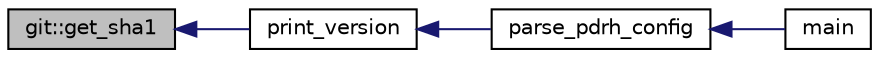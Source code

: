 digraph "git::get_sha1"
{
  edge [fontname="Helvetica",fontsize="10",labelfontname="Helvetica",labelfontsize="10"];
  node [fontname="Helvetica",fontsize="10",shape=record];
  rankdir="LR";
  Node1 [label="git::get_sha1",height=0.2,width=0.4,color="black", fillcolor="grey75", style="filled", fontcolor="black"];
  Node1 -> Node2 [dir="back",color="midnightblue",fontsize="10",style="solid",fontname="Helvetica"];
  Node2 [label="print_version",height=0.2,width=0.4,color="black", fillcolor="white", style="filled",URL="$pdrh__config_8h.html#a6302aaae12249e8ea16bfdc7de892f21"];
  Node2 -> Node3 [dir="back",color="midnightblue",fontsize="10",style="solid",fontname="Helvetica"];
  Node3 [label="parse_pdrh_config",height=0.2,width=0.4,color="black", fillcolor="white", style="filled",URL="$pdrh__config_8cpp.html#a974096bfe10ddaee0778173c358dc3fa"];
  Node3 -> Node4 [dir="back",color="midnightblue",fontsize="10",style="solid",fontname="Helvetica"];
  Node4 [label="main",height=0.2,width=0.4,color="black", fillcolor="white", style="filled",URL="$main_8cpp.html#a0ddf1224851353fc92bfbff6f499fa97"];
}
